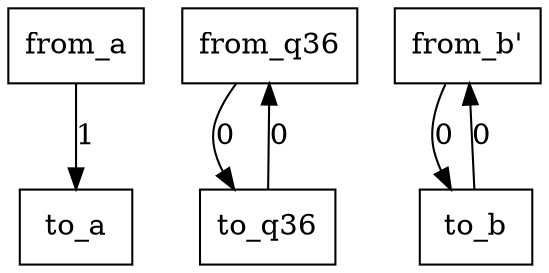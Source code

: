 digraph {
    graph [rankdir=TB
          ,bgcolor=transparent];
    node [shape=box
         ,fillcolor=white
         ,style=filled];
    0 [label=<from_a>];
    1 [label=<from_q36>];
    2 [label=<from_b'>];
    3 [label=<to_a>];
    4 [label=<to_b>];
    5 [label=<to_q36>];
    0 -> 3 [label=1];
    1 -> 5 [label=0];
    2 -> 4 [label=0];
    4 -> 2 [label=0];
    5 -> 1 [label=0];
}